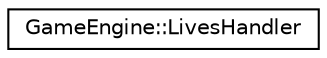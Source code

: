 digraph "Graphical Class Hierarchy"
{
  edge [fontname="Helvetica",fontsize="10",labelfontname="Helvetica",labelfontsize="10"];
  node [fontname="Helvetica",fontsize="10",shape=record];
  rankdir="LR";
  Node0 [label="GameEngine::LivesHandler",height=0.2,width=0.4,color="black", fillcolor="white", style="filled",URL="$class_game_engine_1_1_lives_handler.html"];
}
